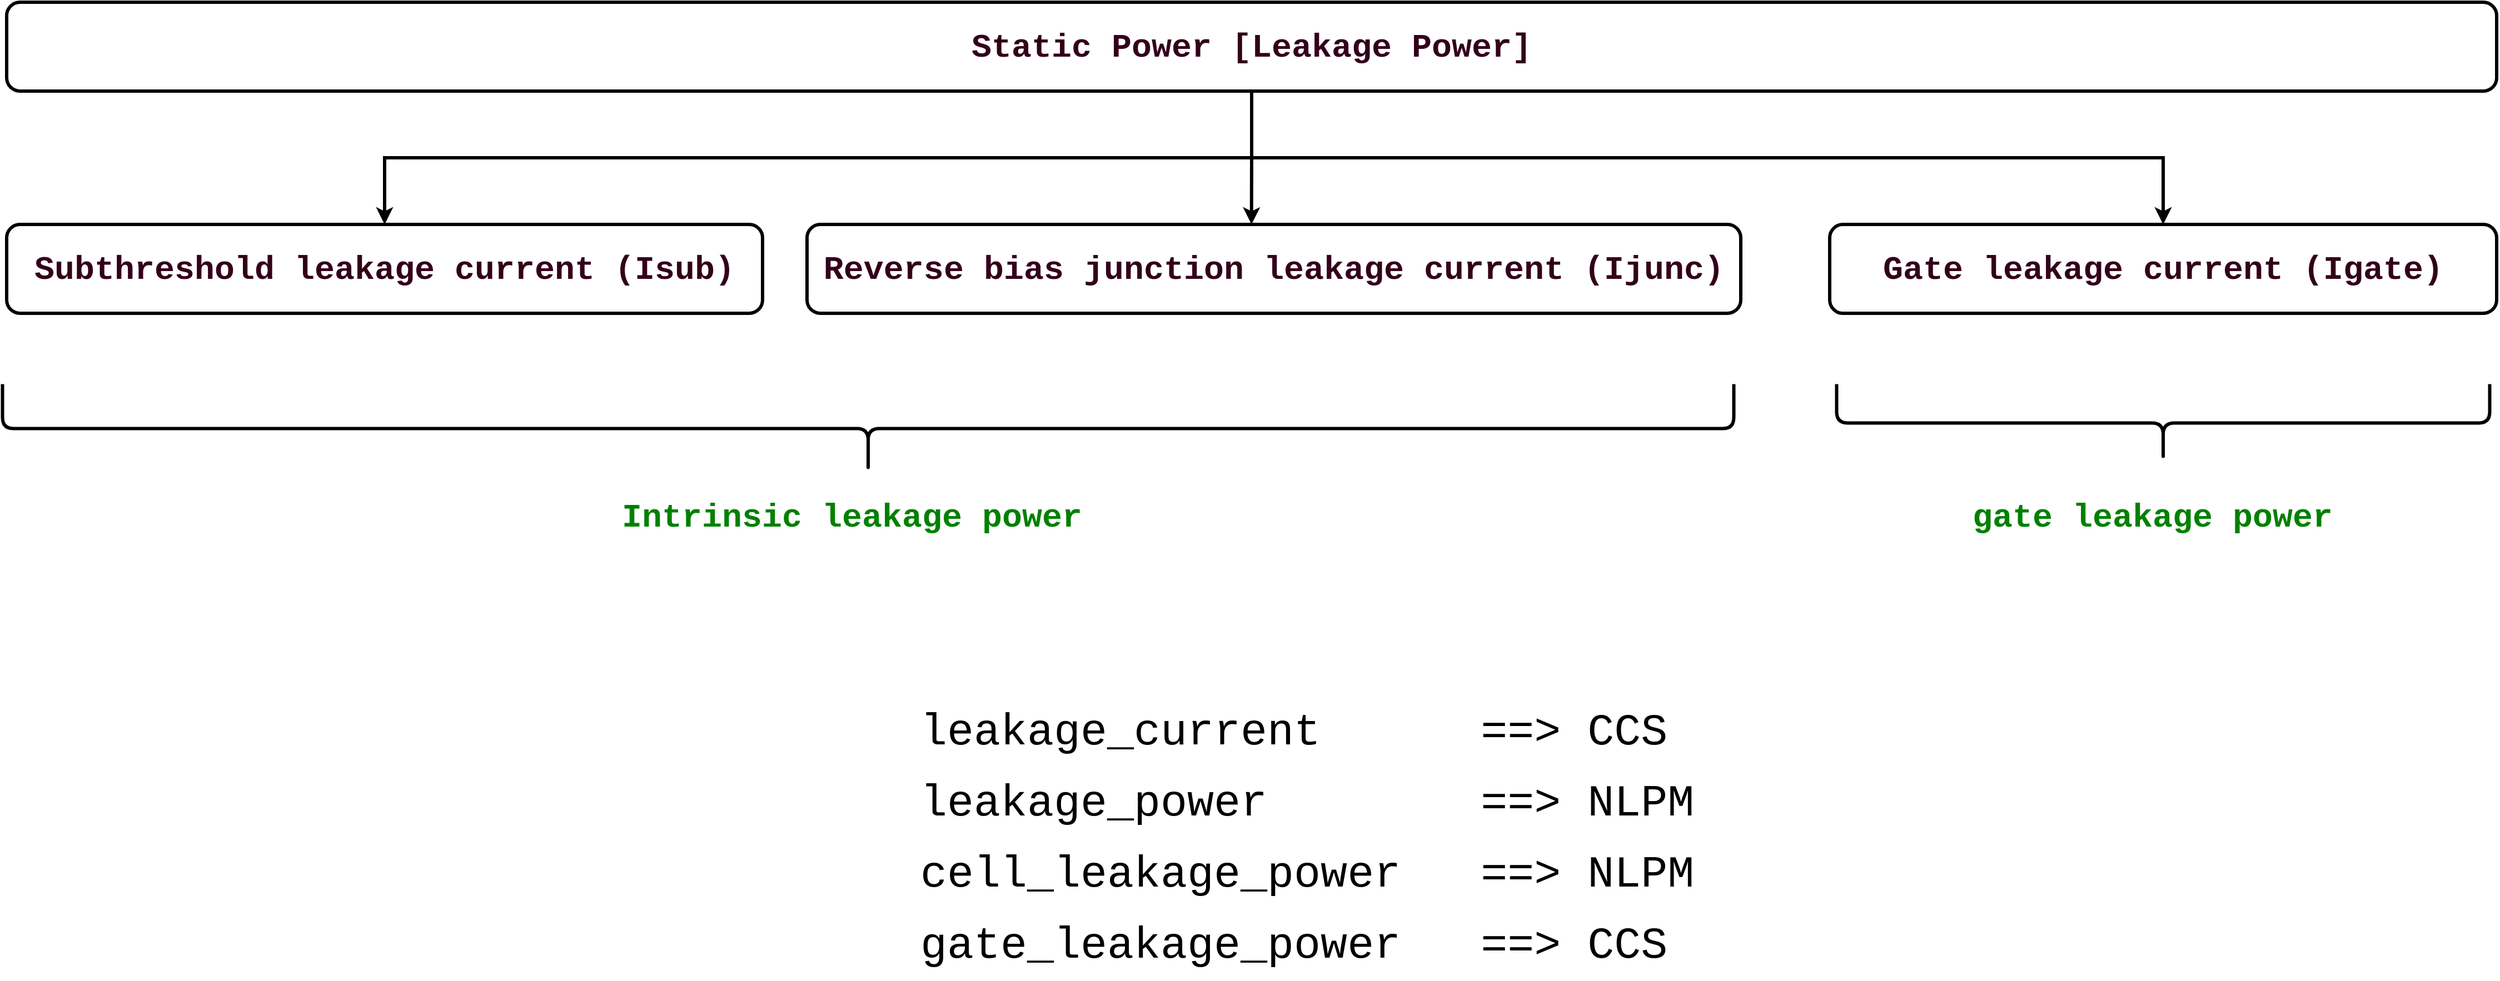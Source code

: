 <mxfile version="28.2.5">
  <diagram name="Page-1" id="4KYGQ2zJI2M4qhI87jCv">
    <mxGraphModel dx="3790" dy="1856" grid="1" gridSize="10" guides="1" tooltips="1" connect="1" arrows="1" fold="1" page="1" pageScale="1" pageWidth="850" pageHeight="1100" math="0" shadow="0">
      <root>
        <mxCell id="0" />
        <mxCell id="1" parent="0" />
        <mxCell id="379xllojwpSlWTdVsvI6-13" value="&lt;div style=&quot;background-color: rgb(255, 255, 255); line-height: 28px;&quot;&gt;&lt;span style=&quot;font-family: Consolas, &amp;quot;Courier New&amp;quot;, monospace; white-space-collapse: preserve; font-size: 40px; background-color: light-dark(rgb(255, 255, 255), rgb(18, 18, 18)); color: light-dark(rgb(0, 0, 0), rgb(255, 255, 255));&quot;&gt;leakage_current &amp;nbsp; &amp;nbsp; &amp;nbsp;==&amp;gt; CCS&lt;/span&gt;&lt;br&gt;&lt;font face=&quot;Consolas, Courier New, monospace&quot;&gt;&lt;span style=&quot;font-size: 40px; white-space-collapse: preserve;&quot;&gt;&lt;br&gt;&lt;/span&gt;&lt;/font&gt;&lt;span style=&quot;background-color: light-dark(rgb(255, 255, 255), rgb(18, 18, 18)); color: light-dark(rgb(0, 0, 0), rgb(255, 255, 255)); font-size: 40px; font-family: Consolas, &amp;quot;Courier New&amp;quot;, monospace; white-space-collapse: preserve;&quot;&gt;leakage_power &amp;nbsp; &amp;nbsp; &amp;nbsp; &amp;nbsp;==&amp;gt; NLPM&lt;/span&gt;&lt;br&gt;&lt;font face=&quot;Consolas, Courier New, monospace&quot;&gt;&lt;span style=&quot;font-size: 40px; white-space-collapse: preserve;&quot;&gt;&lt;br&gt;&lt;/span&gt;&lt;/font&gt;&lt;span style=&quot;font-size: 40px; font-family: Consolas, &amp;quot;Courier New&amp;quot;, monospace; white-space-collapse: preserve; background-color: light-dark(rgb(255, 255, 255), rgb(18, 18, 18)); color: light-dark(rgb(0, 0, 0), rgb(255, 255, 255));&quot;&gt;cell_leakage_power &amp;nbsp; ==&amp;gt; NLPM&lt;/span&gt;&lt;br&gt;&lt;font face=&quot;Consolas, Courier New, monospace&quot;&gt;&lt;span style=&quot;font-size: 40px; white-space-collapse: preserve;&quot;&gt;&lt;br&gt;&lt;/span&gt;&lt;/font&gt;&lt;span style=&quot;font-size: 40px; font-family: Consolas, &amp;quot;Courier New&amp;quot;, monospace; white-space-collapse: preserve; background-color: light-dark(rgb(255, 255, 255), rgb(18, 18, 18)); color: light-dark(rgb(0, 0, 0), rgb(255, 255, 255));&quot;&gt;gate_leakage_power &amp;nbsp; ==&amp;gt; CCS&lt;/span&gt;&lt;/div&gt;" style="text;html=1;align=left;verticalAlign=middle;resizable=0;points=[];autosize=1;strokeColor=none;fillColor=none;fontSize=20;" vertex="1" parent="1">
          <mxGeometry x="340" y="710" width="660" height="250" as="geometry" />
        </mxCell>
        <mxCell id="379xllojwpSlWTdVsvI6-18" value="" style="group" vertex="1" connectable="0" parent="1">
          <mxGeometry x="-483.75" y="80" width="2243.75" height="483" as="geometry" />
        </mxCell>
        <mxCell id="379xllojwpSlWTdVsvI6-15" style="edgeStyle=orthogonalEdgeStyle;rounded=0;orthogonalLoop=1;jettySize=auto;html=1;exitX=0.5;exitY=1;exitDx=0;exitDy=0;entryX=0.5;entryY=0;entryDx=0;entryDy=0;strokeWidth=3;" edge="1" parent="379xllojwpSlWTdVsvI6-18" source="379xllojwpSlWTdVsvI6-1" target="379xllojwpSlWTdVsvI6-2">
          <mxGeometry relative="1" as="geometry" />
        </mxCell>
        <mxCell id="379xllojwpSlWTdVsvI6-16" style="edgeStyle=orthogonalEdgeStyle;rounded=0;orthogonalLoop=1;jettySize=auto;html=1;exitX=0.5;exitY=1;exitDx=0;exitDy=0;strokeWidth=3;entryX=0.476;entryY=0;entryDx=0;entryDy=0;entryPerimeter=0;" edge="1" parent="379xllojwpSlWTdVsvI6-18" source="379xllojwpSlWTdVsvI6-1" target="379xllojwpSlWTdVsvI6-3">
          <mxGeometry relative="1" as="geometry">
            <mxPoint x="1123.75" y="190" as="targetPoint" />
          </mxGeometry>
        </mxCell>
        <mxCell id="379xllojwpSlWTdVsvI6-17" style="edgeStyle=orthogonalEdgeStyle;rounded=0;orthogonalLoop=1;jettySize=auto;html=1;exitX=0.5;exitY=1;exitDx=0;exitDy=0;strokeWidth=3;" edge="1" parent="379xllojwpSlWTdVsvI6-18" source="379xllojwpSlWTdVsvI6-1" target="379xllojwpSlWTdVsvI6-4">
          <mxGeometry relative="1" as="geometry" />
        </mxCell>
        <mxCell id="379xllojwpSlWTdVsvI6-1" value="&lt;div style=&quot;background-color: rgb(255, 255, 255); font-family: Consolas, &amp;quot;Courier New&amp;quot;, monospace; line-height: 28px; white-space: pre;&quot;&gt;&lt;font style=&quot;color: rgb(51, 0, 26);&quot;&gt;Static Power [Leakage Power]&lt;/font&gt;&lt;/div&gt;" style="rounded=1;whiteSpace=wrap;html=1;fontSize=30;strokeWidth=3;fontStyle=1" vertex="1" parent="379xllojwpSlWTdVsvI6-18">
          <mxGeometry x="3.75" width="2240" height="80" as="geometry" />
        </mxCell>
        <mxCell id="379xllojwpSlWTdVsvI6-2" value="&lt;div style=&quot;background-color: rgb(255, 255, 255); font-family: Consolas, &amp;quot;Courier New&amp;quot;, monospace; line-height: 28px; white-space: pre;&quot;&gt;&lt;font style=&quot;color: rgb(51, 0, 26);&quot;&gt;Subthreshold leakage current (Isub)&lt;/font&gt;&lt;/div&gt;" style="rounded=1;whiteSpace=wrap;html=1;fontSize=30;strokeWidth=3;fontStyle=1" vertex="1" parent="379xllojwpSlWTdVsvI6-18">
          <mxGeometry x="3.75" y="200" width="680" height="80" as="geometry" />
        </mxCell>
        <mxCell id="379xllojwpSlWTdVsvI6-3" value="&lt;div style=&quot;background-color: rgb(255, 255, 255); font-family: Consolas, &amp;quot;Courier New&amp;quot;, monospace; line-height: 28px; white-space: pre;&quot;&gt;&lt;font style=&quot;color: rgb(51, 0, 26);&quot;&gt;Reverse bias junction leakage current (Ijunc)&lt;/font&gt;&lt;/div&gt;" style="rounded=1;whiteSpace=wrap;html=1;fontSize=30;strokeWidth=3;fontStyle=1" vertex="1" parent="379xllojwpSlWTdVsvI6-18">
          <mxGeometry x="723.75" y="200" width="840" height="80" as="geometry" />
        </mxCell>
        <mxCell id="379xllojwpSlWTdVsvI6-4" value="&lt;div style=&quot;background-color: rgb(255, 255, 255); font-family: Consolas, &amp;quot;Courier New&amp;quot;, monospace; line-height: 28px; white-space: pre;&quot;&gt;&lt;font style=&quot;color: rgb(51, 0, 26);&quot;&gt;Gate leakage current (Igate)&lt;/font&gt;&lt;/div&gt;" style="rounded=1;whiteSpace=wrap;html=1;fontSize=30;strokeWidth=3;fontStyle=1" vertex="1" parent="379xllojwpSlWTdVsvI6-18">
          <mxGeometry x="1643.75" y="200" width="600" height="80" as="geometry" />
        </mxCell>
        <mxCell id="379xllojwpSlWTdVsvI6-8" value="" style="shape=curlyBracket;whiteSpace=wrap;html=1;rounded=1;flipH=1;labelPosition=right;verticalLabelPosition=middle;align=left;verticalAlign=middle;rotation=90;strokeWidth=3;" vertex="1" parent="379xllojwpSlWTdVsvI6-18">
          <mxGeometry x="738.75" y="-395" width="80" height="1557.5" as="geometry" />
        </mxCell>
        <mxCell id="379xllojwpSlWTdVsvI6-10" value="" style="shape=curlyBracket;whiteSpace=wrap;html=1;rounded=1;flipH=1;labelPosition=right;verticalLabelPosition=middle;align=left;verticalAlign=middle;rotation=90;strokeWidth=3;" vertex="1" parent="379xllojwpSlWTdVsvI6-18">
          <mxGeometry x="1908.75" y="85" width="70" height="587.5" as="geometry" />
        </mxCell>
        <mxCell id="379xllojwpSlWTdVsvI6-11" value="&lt;div style=&quot;background-color: rgb(255, 255, 255); font-family: Consolas, &amp;quot;Courier New&amp;quot;, monospace; line-height: 28px; white-space-collapse: preserve;&quot;&gt;&lt;span style=&quot;color: #008000;&quot;&gt;Intrinsic leakage power&lt;/span&gt;&lt;/div&gt;" style="text;html=1;align=center;verticalAlign=middle;resizable=0;points=[];autosize=1;strokeColor=none;fillColor=none;fontStyle=1;fontSize=30;" vertex="1" parent="379xllojwpSlWTdVsvI6-18">
          <mxGeometry x="563.75" y="443" width="400" height="40" as="geometry" />
        </mxCell>
        <mxCell id="379xllojwpSlWTdVsvI6-12" value="&lt;div style=&quot;background-color: rgb(255, 255, 255); font-family: Consolas, &amp;quot;Courier New&amp;quot;, monospace; line-height: 28px; white-space-collapse: preserve;&quot;&gt;&lt;span style=&quot;color: #008000;&quot;&gt;gate leakage power&lt;/span&gt;&lt;/div&gt;" style="text;html=1;align=center;verticalAlign=middle;resizable=0;points=[];autosize=1;strokeColor=none;fillColor=none;fontStyle=1;fontSize=30;" vertex="1" parent="379xllojwpSlWTdVsvI6-18">
          <mxGeometry x="1773.75" y="443" width="320" height="40" as="geometry" />
        </mxCell>
      </root>
    </mxGraphModel>
  </diagram>
</mxfile>
